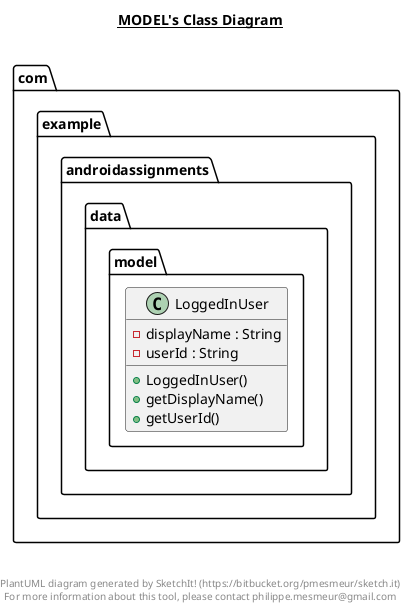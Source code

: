 @startuml

title __MODEL's Class Diagram__\n

  namespace com.example.androidassignments {
    namespace data {
      namespace model {
        class com.example.androidassignments.data.model.LoggedInUser {
            - displayName : String
            - userId : String
            + LoggedInUser()
            + getDisplayName()
            + getUserId()
        }
      }
    }
  }
  



right footer


PlantUML diagram generated by SketchIt! (https://bitbucket.org/pmesmeur/sketch.it)
For more information about this tool, please contact philippe.mesmeur@gmail.com
endfooter

@enduml
